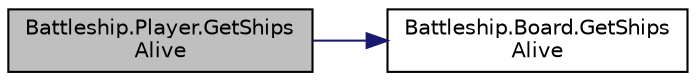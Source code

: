 digraph "Battleship.Player.GetShipsAlive"
{
 // INTERACTIVE_SVG=YES
 // LATEX_PDF_SIZE
  edge [fontname="Helvetica",fontsize="10",labelfontname="Helvetica",labelfontsize="10"];
  node [fontname="Helvetica",fontsize="10",shape=record];
  rankdir="LR";
  Node1 [label="Battleship.Player.GetShips\lAlive",height=0.2,width=0.4,color="black", fillcolor="grey75", style="filled", fontcolor="black",tooltip="El método accede al tablero con las naves a trávez del método GetShipsAlive, y retorna la información..."];
  Node1 -> Node2 [color="midnightblue",fontsize="10",style="solid",fontname="Helvetica"];
  Node2 [label="Battleship.Board.GetShips\lAlive",height=0.2,width=0.4,color="black", fillcolor="white", style="filled",URL="$classBattleship_1_1Board.html#a8a1bd7fb294c3ed104243a8e7350b8c6",tooltip="Retorna el número de barcos que hay en el tablero"];
}
